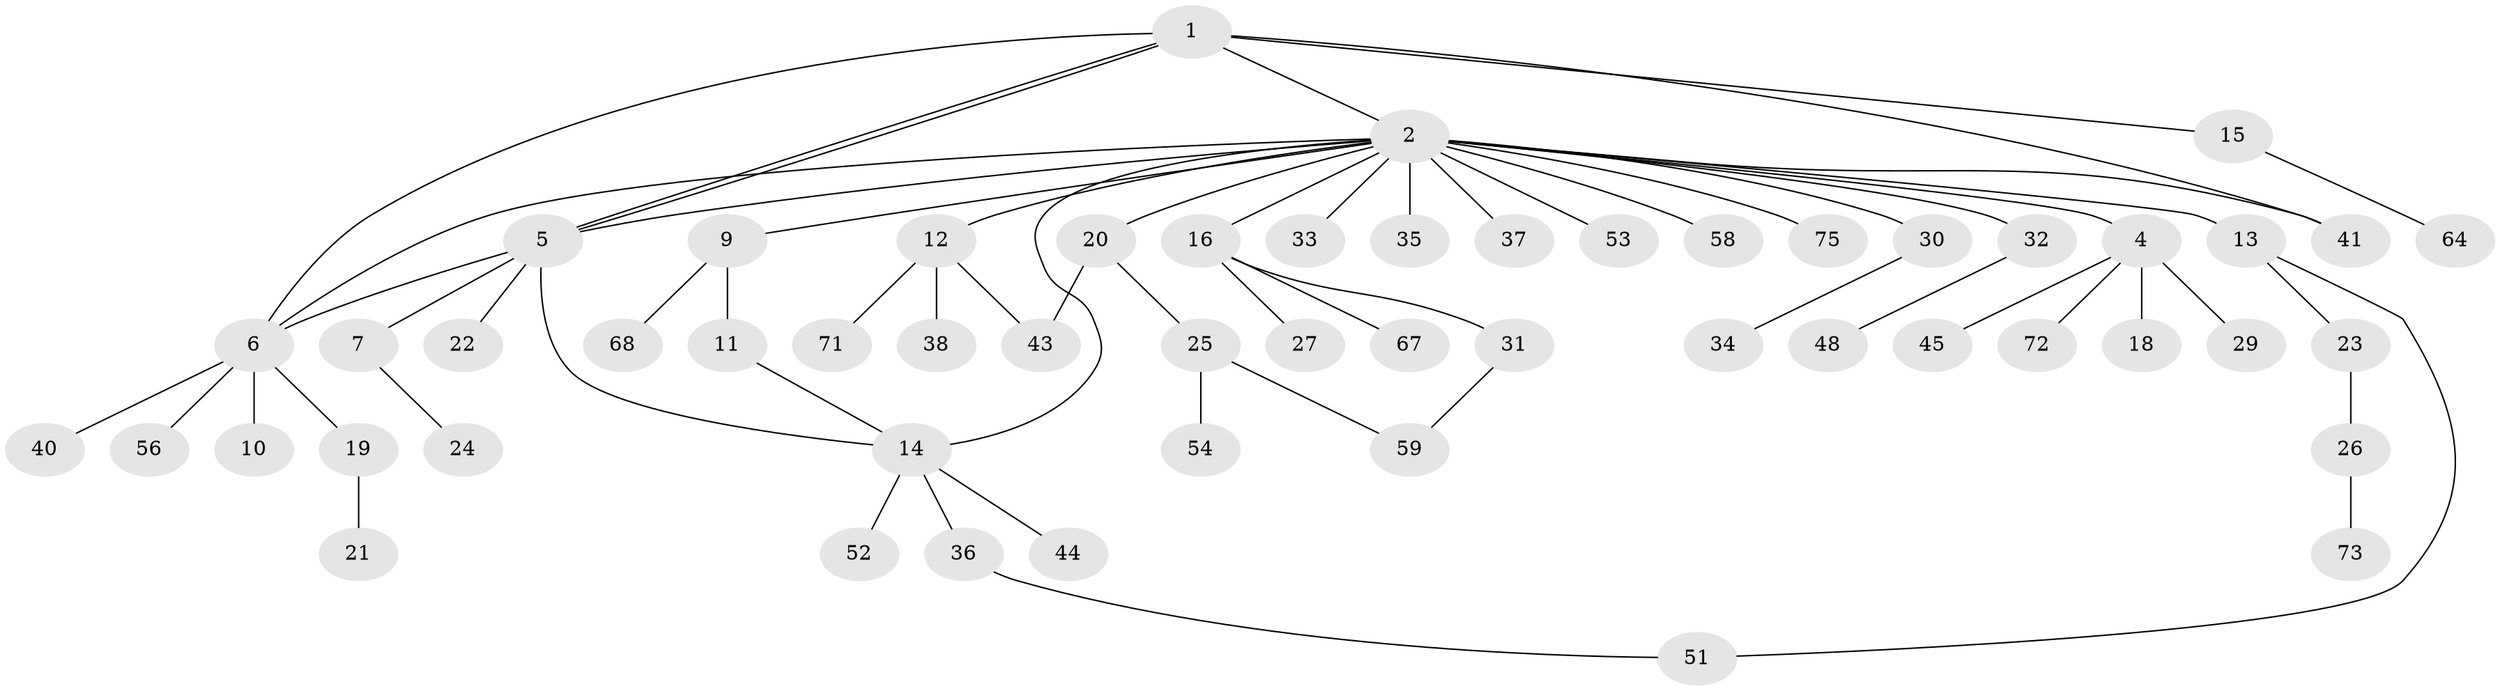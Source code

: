 // Generated by graph-tools (version 1.1) at 2025/23/03/03/25 07:23:54]
// undirected, 54 vertices, 63 edges
graph export_dot {
graph [start="1"]
  node [color=gray90,style=filled];
  1 [super="+47"];
  2 [super="+3"];
  4 [super="+76"];
  5 [super="+60"];
  6 [super="+8"];
  7 [super="+69"];
  9 [super="+55"];
  10;
  11 [super="+28"];
  12 [super="+62"];
  13;
  14 [super="+61"];
  15;
  16 [super="+17"];
  18;
  19;
  20 [super="+42"];
  21;
  22;
  23 [super="+70"];
  24;
  25 [super="+46"];
  26;
  27;
  29 [super="+77"];
  30 [super="+63"];
  31 [super="+39"];
  32 [super="+74"];
  33;
  34 [super="+50"];
  35;
  36;
  37 [super="+66"];
  38;
  40 [super="+49"];
  41;
  43 [super="+57"];
  44;
  45 [super="+65"];
  48;
  51;
  52;
  53;
  54;
  56;
  58;
  59;
  64;
  67;
  68;
  71;
  72;
  73;
  75;
  1 -- 2;
  1 -- 5;
  1 -- 5;
  1 -- 6;
  1 -- 15;
  1 -- 41;
  2 -- 5;
  2 -- 6;
  2 -- 9;
  2 -- 12;
  2 -- 13;
  2 -- 14;
  2 -- 16;
  2 -- 20;
  2 -- 30;
  2 -- 32;
  2 -- 35;
  2 -- 37;
  2 -- 41;
  2 -- 53;
  2 -- 58;
  2 -- 75;
  2 -- 33;
  2 -- 4;
  4 -- 18;
  4 -- 29;
  4 -- 45;
  4 -- 72;
  5 -- 6;
  5 -- 7;
  5 -- 22;
  5 -- 14;
  6 -- 19;
  6 -- 40;
  6 -- 56;
  6 -- 10;
  7 -- 24;
  9 -- 11;
  9 -- 68;
  11 -- 14;
  12 -- 38;
  12 -- 71;
  12 -- 43;
  13 -- 23;
  13 -- 51;
  14 -- 36;
  14 -- 44;
  14 -- 52;
  15 -- 64;
  16 -- 27;
  16 -- 67;
  16 -- 31;
  19 -- 21;
  20 -- 25;
  20 -- 43;
  23 -- 26;
  25 -- 54;
  25 -- 59;
  26 -- 73;
  30 -- 34;
  31 -- 59;
  32 -- 48;
  36 -- 51;
}
